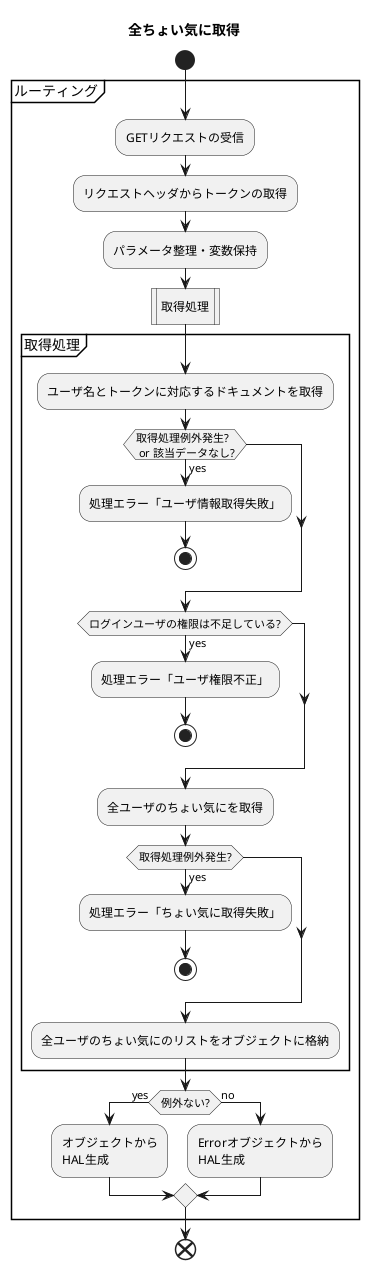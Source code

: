 @startuml 02-06_ACT_ちょい気に取得
    title 全ちょい気に取得

    start
    partition ルーティング {
        
        :GETリクエストの受信;
        :リクエストヘッダからトークンの取得;
        :パラメータ整理・変数保持;

        :取得処理|
        partition 取得処理 {
            
            :ユーザ名とトークンに対応するドキュメントを取得;
            if (取得処理例外発生? \n or 該当データなし?) then (yes)
                :処理エラー「ユーザ情報取得失敗」;
                stop
                
            endif

            if (ログインユーザの権限は不足している?) then (yes)
                :処理エラー「ユーザ権限不正」;
                stop
            endif

            :全ユーザのちょい気にを取得;
            if (取得処理例外発生?) then (yes)
                :処理エラー「ちょい気に取得失敗」;
                stop
                
            endif

            :全ユーザのちょい気にのリストをオブジェクトに格納;
        }

        if (例外ない?) then (yes)
            :オブジェクトから\nHAL生成;
        else (no)
            :Errorオブジェクトから\nHAL生成;
        endif
        
    }
    end
@enduml